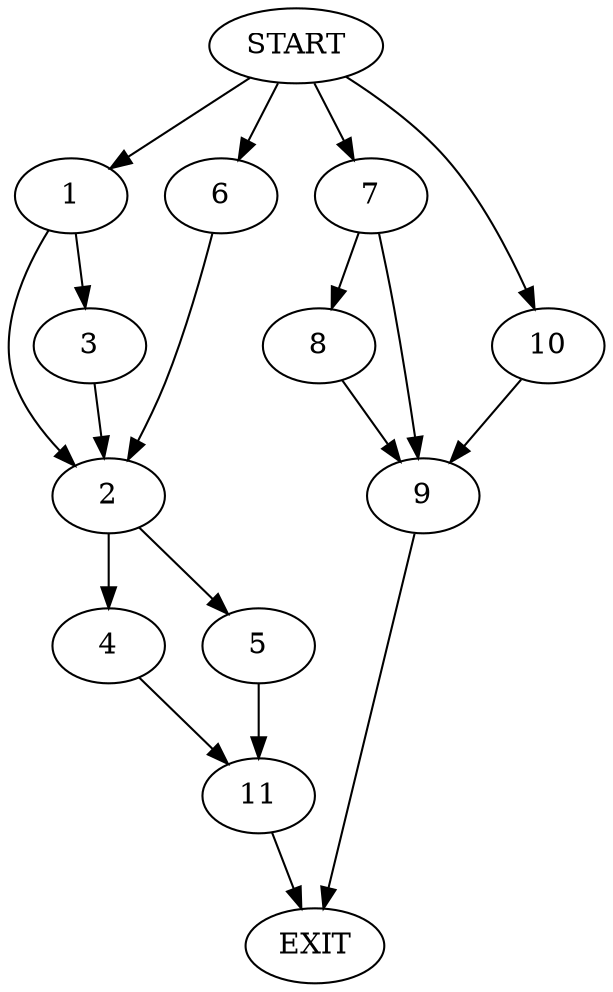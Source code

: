 digraph {
0 [label="START"]
12 [label="EXIT"]
0 -> 1
1 -> 2
1 -> 3
3 -> 2
2 -> 4
2 -> 5
0 -> 6
6 -> 2
0 -> 7
7 -> 8
7 -> 9
9 -> 12
8 -> 9
0 -> 10
10 -> 9
4 -> 11
5 -> 11
11 -> 12
}
